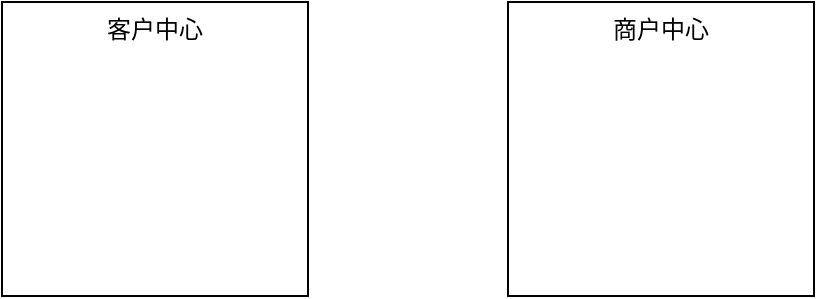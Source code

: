 <mxfile version="21.1.1" type="github">
  <diagram name="全景图" id="YK9yq9yUJyjJgUdvbALT">
    <mxGraphModel dx="795" dy="447" grid="0" gridSize="10" guides="1" tooltips="1" connect="1" arrows="1" fold="1" page="1" pageScale="1" pageWidth="827" pageHeight="1169" math="0" shadow="0">
      <root>
        <mxCell id="0" />
        <mxCell id="1" parent="0" />
        <mxCell id="l3UCkqZRI85D1oP0MGTK-1" value="客户中心" style="rounded=0;whiteSpace=wrap;html=1;verticalAlign=top;" vertex="1" parent="1">
          <mxGeometry x="192" y="150" width="153" height="147" as="geometry" />
        </mxCell>
        <mxCell id="l3UCkqZRI85D1oP0MGTK-2" value="商户中心" style="rounded=0;whiteSpace=wrap;html=1;verticalAlign=top;" vertex="1" parent="1">
          <mxGeometry x="445" y="150" width="153" height="147" as="geometry" />
        </mxCell>
      </root>
    </mxGraphModel>
  </diagram>
</mxfile>
